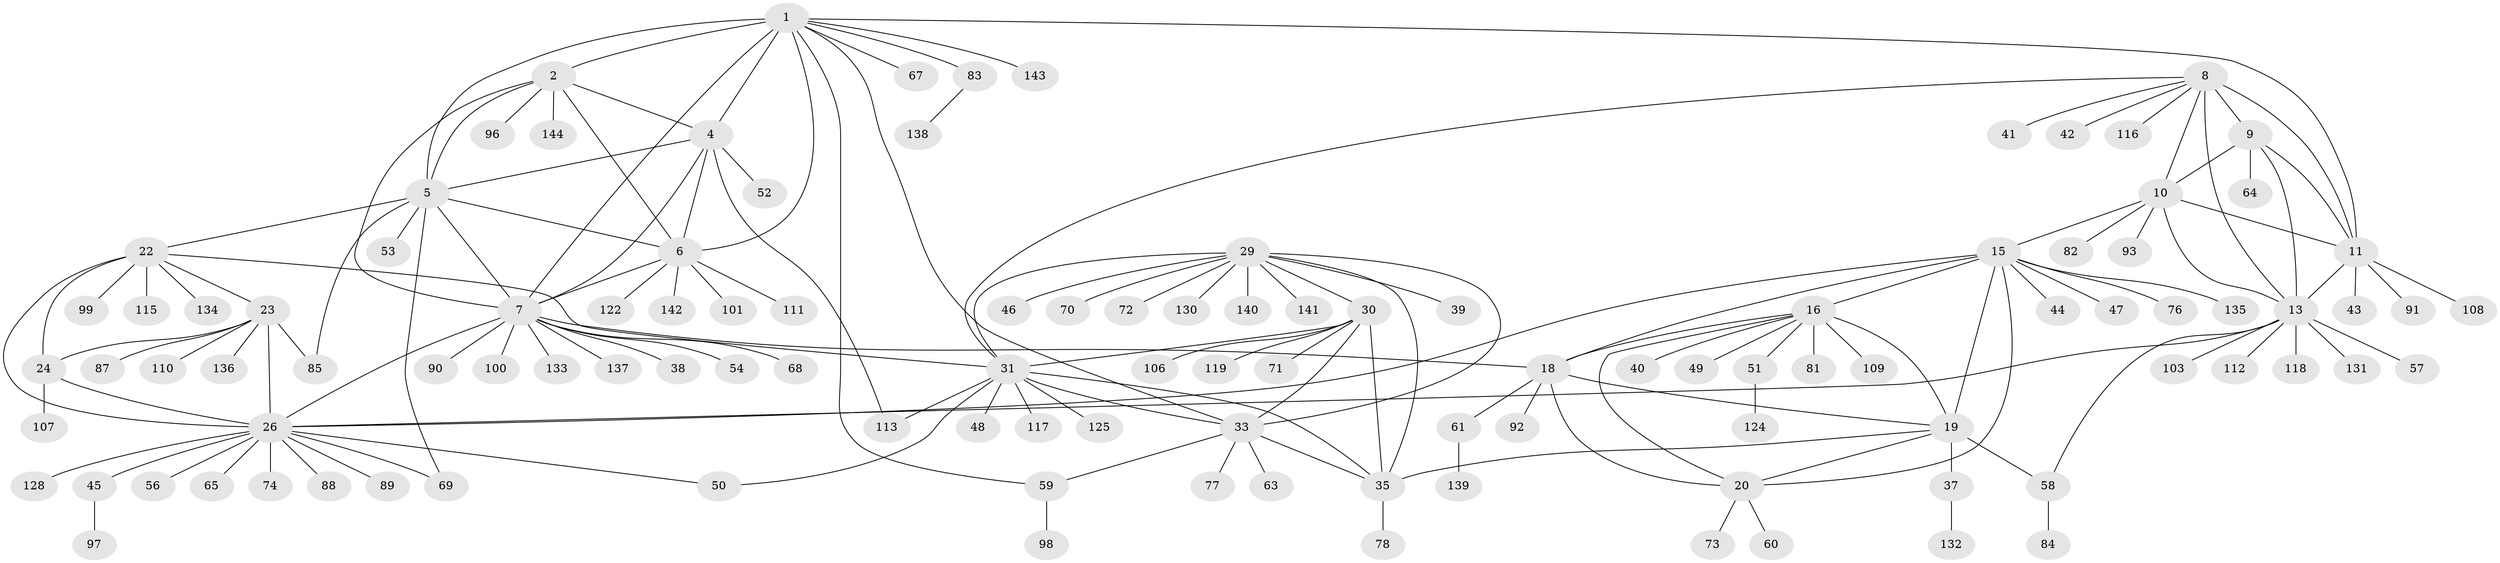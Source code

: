 // original degree distribution, {11: 0.020689655172413793, 9: 0.06206896551724138, 7: 0.05517241379310345, 8: 0.041379310344827586, 10: 0.013793103448275862, 15: 0.006896551724137931, 14: 0.013793103448275862, 13: 0.006896551724137931, 12: 0.020689655172413793, 2: 0.09655172413793103, 1: 0.6275862068965518, 3: 0.034482758620689655}
// Generated by graph-tools (version 1.1) at 2025/11/02/27/25 16:11:34]
// undirected, 114 vertices, 157 edges
graph export_dot {
graph [start="1"]
  node [color=gray90,style=filled];
  1 [super="+3"];
  2 [super="+75"];
  4;
  5 [super="+145"];
  6 [super="+95"];
  7 [super="+36"];
  8 [super="+14"];
  9 [super="+79"];
  10;
  11 [super="+12"];
  13 [super="+66"];
  15 [super="+102"];
  16 [super="+17"];
  18 [super="+120"];
  19 [super="+21"];
  20 [super="+55"];
  22 [super="+27"];
  23 [super="+25"];
  24;
  26 [super="+28"];
  29 [super="+104"];
  30 [super="+32"];
  31 [super="+34"];
  33 [super="+123"];
  35 [super="+114"];
  37;
  38;
  39;
  40;
  41;
  42;
  43;
  44;
  45;
  46 [super="+80"];
  47;
  48;
  49;
  50;
  51;
  52;
  53;
  54;
  56;
  57;
  58 [super="+94"];
  59;
  60;
  61 [super="+62"];
  63 [super="+86"];
  64;
  65;
  67;
  68;
  69;
  70;
  71;
  72;
  73;
  74;
  76;
  77;
  78;
  81;
  82;
  83 [super="+105"];
  84 [super="+126"];
  85 [super="+129"];
  87;
  88;
  89;
  90;
  91;
  92;
  93;
  96;
  97;
  98;
  99;
  100;
  101;
  103;
  106;
  107;
  108;
  109;
  110;
  111;
  112;
  113 [super="+121"];
  115;
  116;
  117;
  118;
  119 [super="+127"];
  122;
  124;
  125;
  128;
  130;
  131;
  132;
  133;
  134;
  135;
  136;
  137;
  138;
  139;
  140;
  141;
  142;
  143;
  144;
  1 -- 2 [weight=2];
  1 -- 4 [weight=2];
  1 -- 5 [weight=2];
  1 -- 6 [weight=2];
  1 -- 7 [weight=2];
  1 -- 11;
  1 -- 33;
  1 -- 59;
  1 -- 83;
  1 -- 143;
  1 -- 67;
  2 -- 4;
  2 -- 5;
  2 -- 6;
  2 -- 7;
  2 -- 96;
  2 -- 144;
  4 -- 5;
  4 -- 6;
  4 -- 7;
  4 -- 52;
  4 -- 113;
  5 -- 6;
  5 -- 7;
  5 -- 53;
  5 -- 69;
  5 -- 22;
  5 -- 85;
  6 -- 7;
  6 -- 101;
  6 -- 111;
  6 -- 122;
  6 -- 142;
  7 -- 18;
  7 -- 38;
  7 -- 54;
  7 -- 68;
  7 -- 90;
  7 -- 100;
  7 -- 133;
  7 -- 137;
  7 -- 26;
  8 -- 9 [weight=2];
  8 -- 10 [weight=2];
  8 -- 11 [weight=4];
  8 -- 13 [weight=2];
  8 -- 31;
  8 -- 42;
  8 -- 116;
  8 -- 41;
  9 -- 10;
  9 -- 11 [weight=2];
  9 -- 13;
  9 -- 64;
  10 -- 11 [weight=2];
  10 -- 13;
  10 -- 15;
  10 -- 82;
  10 -- 93;
  11 -- 13 [weight=2];
  11 -- 43;
  11 -- 108;
  11 -- 91;
  13 -- 26;
  13 -- 57;
  13 -- 58;
  13 -- 103;
  13 -- 112;
  13 -- 118;
  13 -- 131;
  15 -- 16 [weight=2];
  15 -- 18;
  15 -- 19 [weight=2];
  15 -- 20;
  15 -- 26;
  15 -- 44;
  15 -- 47;
  15 -- 76;
  15 -- 135;
  16 -- 18 [weight=2];
  16 -- 19 [weight=4];
  16 -- 20 [weight=2];
  16 -- 40;
  16 -- 49;
  16 -- 81;
  16 -- 109;
  16 -- 51;
  18 -- 19 [weight=2];
  18 -- 20;
  18 -- 61;
  18 -- 92;
  19 -- 20 [weight=2];
  19 -- 35;
  19 -- 58;
  19 -- 37;
  20 -- 60;
  20 -- 73;
  22 -- 23 [weight=4];
  22 -- 24 [weight=2];
  22 -- 26 [weight=4];
  22 -- 31;
  22 -- 99;
  22 -- 115;
  22 -- 134;
  23 -- 24 [weight=2];
  23 -- 26 [weight=4];
  23 -- 136;
  23 -- 110;
  23 -- 85;
  23 -- 87;
  24 -- 26 [weight=2];
  24 -- 107;
  26 -- 50;
  26 -- 74;
  26 -- 128;
  26 -- 89;
  26 -- 65;
  26 -- 56;
  26 -- 69;
  26 -- 88;
  26 -- 45;
  29 -- 30 [weight=2];
  29 -- 31 [weight=2];
  29 -- 33;
  29 -- 35;
  29 -- 39;
  29 -- 46;
  29 -- 70;
  29 -- 72;
  29 -- 130;
  29 -- 140;
  29 -- 141;
  30 -- 31 [weight=4];
  30 -- 33 [weight=2];
  30 -- 35 [weight=2];
  30 -- 71;
  30 -- 106;
  30 -- 119;
  31 -- 33 [weight=2];
  31 -- 35 [weight=2];
  31 -- 48;
  31 -- 50;
  31 -- 113;
  31 -- 117;
  31 -- 125;
  33 -- 35;
  33 -- 59;
  33 -- 63;
  33 -- 77;
  35 -- 78;
  37 -- 132;
  45 -- 97;
  51 -- 124;
  58 -- 84;
  59 -- 98;
  61 -- 139;
  83 -- 138;
}
